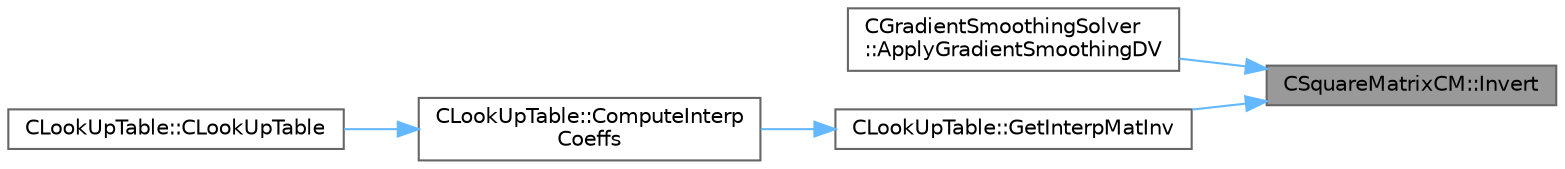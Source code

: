 digraph "CSquareMatrixCM::Invert"
{
 // LATEX_PDF_SIZE
  bgcolor="transparent";
  edge [fontname=Helvetica,fontsize=10,labelfontname=Helvetica,labelfontsize=10];
  node [fontname=Helvetica,fontsize=10,shape=box,height=0.2,width=0.4];
  rankdir="RL";
  Node1 [id="Node000001",label="CSquareMatrixCM::Invert",height=0.2,width=0.4,color="gray40", fillcolor="grey60", style="filled", fontcolor="black",tooltip="Function, which inverts the matrix in-place."];
  Node1 -> Node2 [id="edge1_Node000001_Node000002",dir="back",color="steelblue1",style="solid",tooltip=" "];
  Node2 [id="Node000002",label="CGradientSmoothingSolver\l::ApplyGradientSmoothingDV",height=0.2,width=0.4,color="grey40", fillcolor="white", style="filled",URL="$classCGradientSmoothingSolver.html#a443fb04934697664cd7defae114e6ef4",tooltip="All steps required for smoothing the whole system on DV level in an iterative way."];
  Node1 -> Node3 [id="edge2_Node000001_Node000003",dir="back",color="steelblue1",style="solid",tooltip=" "];
  Node3 [id="Node000003",label="CLookUpTable::GetInterpMatInv",height=0.2,width=0.4,color="grey40", fillcolor="white", style="filled",URL="$classCLookUpTable.html#a429929f7a2334938ce352808c93be291",tooltip="Compute the inverse matrix for interpolation."];
  Node3 -> Node4 [id="edge3_Node000003_Node000004",dir="back",color="steelblue1",style="solid",tooltip=" "];
  Node4 [id="Node000004",label="CLookUpTable::ComputeInterp\lCoeffs",height=0.2,width=0.4,color="grey40", fillcolor="white", style="filled",URL="$classCLookUpTable.html#a9ec3b13330289148d165e5d241951be2",tooltip="Compute vector of all (inverse) interpolation coefficients \"interp_mat_inv_x_y\" of all triangles."];
  Node4 -> Node5 [id="edge4_Node000004_Node000005",dir="back",color="steelblue1",style="solid",tooltip=" "];
  Node5 [id="Node000005",label="CLookUpTable::CLookUpTable",height=0.2,width=0.4,color="grey40", fillcolor="white", style="filled",URL="$classCLookUpTable.html#ada66d28af65cd336a33e678302d05da2",tooltip=" "];
}
